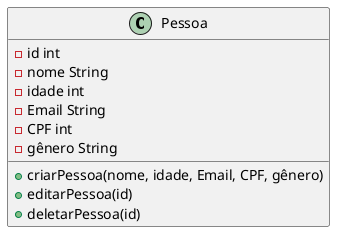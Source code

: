 @startuml cinema 

class Pessoa{
    - id int
    - nome String
    - idade int
    - Email String
    - CPF int
    - gênero String
    + criarPessoa(nome, idade, Email, CPF, gênero)
    + editarPessoa(id)
    + deletarPessoa(id)

}

